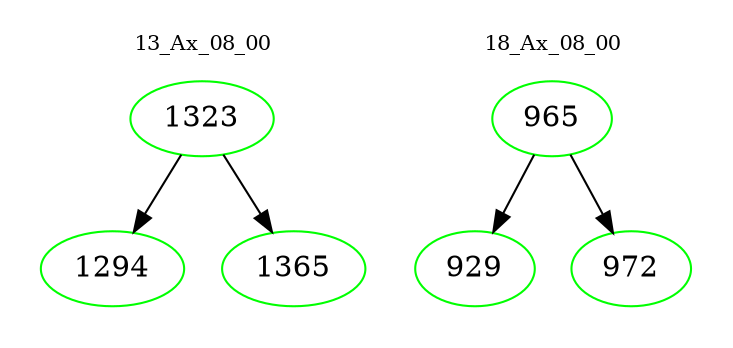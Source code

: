 digraph{
subgraph cluster_0 {
color = white
label = "13_Ax_08_00";
fontsize=10;
T0_1323 [label="1323", color="green"]
T0_1323 -> T0_1294 [color="black"]
T0_1294 [label="1294", color="green"]
T0_1323 -> T0_1365 [color="black"]
T0_1365 [label="1365", color="green"]
}
subgraph cluster_1 {
color = white
label = "18_Ax_08_00";
fontsize=10;
T1_965 [label="965", color="green"]
T1_965 -> T1_929 [color="black"]
T1_929 [label="929", color="green"]
T1_965 -> T1_972 [color="black"]
T1_972 [label="972", color="green"]
}
}
